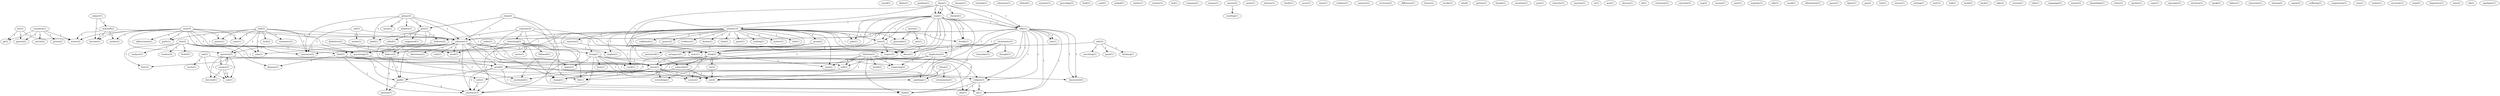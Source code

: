 digraph G {
  sound [ label="sound(1)" ];
  define [ label="define(1)" ];
  problem [ label="problem(1)" ];
  btw [ label="btw(2)" ];
  analysis [ label="analysis(1)" ];
  student [ label="student(2)" ];
  belief [ label="belief(1)" ];
  faith [ label="faith(5)" ];
  proof [ label="proof(5)" ];
  absense [ label="absense(1)" ];
  psychology [ label="psychology(3)" ];
  forte [ label="forte(1)" ];
  claim [ label="claim(2)" ];
  post [ label="post(5)" ];
  atheism [ label="atheism(13)" ];
  alt [ label="alt(1)" ];
  mentioned [ label="mentioned(1)" ];
  show [ label="show(1)" ];
  read [ label="read(1)" ];
  offer [ label="offer(1)" ];
  checked [ label="checked(1)" ];
  offer [ label="offer(1)" ];
  read [ label="read(1)" ];
  think [ label="think(2)" ];
  bumper [ label="bumper(1)" ];
  reminds [ label="reminds(1)" ];
  substance [ label="substance(1)" ];
  someone [ label="someone(3)" ];
  something [ label="something(5)" ];
  believes [ label="believes(2)" ];
  respect [ label="respect(1)" ];
  change [ label="change(1)" ];
  doesn [ label="doesn(1)" ];
  life [ label="life(1)" ];
  defend [ label="defend(1)" ];
  moment [ label="moment(1)" ];
  psycology [ label="psycology(2)" ];
  fault [ label="fault(1)" ];
  mandock [ label="mandock(1)" ];
  article [ label="article(2)" ];
  prism [ label="prism(2)" ];
  gt [ label="gt(2)" ];
  gatech [ label="gatech(2)" ];
  writes [ label="writes(2)" ];
  muir [ label="muir(3)" ];
  abbreviation [ label="abbreviation(1)" ];
  candor [ label="candor(1)" ];
  question [ label="question(5)" ];
  poster [ label="poster(1)" ];
  garlic [ label="garlic(1)" ];
  asks [ label="asks(1)" ];
  become [ label="become(1)" ];
  nonsense [ label="nonsense(3)" ];
  toast [ label="toast(1)" ];
  card [ label="card(1)" ];
  picked [ label="picked(1)" ];
  smiley [ label="smiley(1)" ];
  country [ label="country(1)" ];
  fail [ label="fail(1)" ];
  disbelieve [ label="disbelieve(2)" ];
  believe [ label="believe(3)" ];
  need [ label="need(1)" ];
  response [ label="response(1)" ];
  annoys [ label="annoys(1)" ];
  nature [ label="nature(2)" ];
  wording [ label="wording(1)" ];
  subject [ label="subject(1)" ];
  maxwell [ label="maxwell(2)" ];
  exists [ label="exists(1)" ];
  witness [ label="witness(1)" ];
  clarify [ label="clarify(1)" ];
  implies [ label="implies(1)" ];
  followed [ label="followed(1)" ];
  being [ label="being(1)" ];
  existence [ label="existence(3)" ];
  call [ label="call(3)" ];
  seeker [ label="seeker(1)" ];
  occur [ label="occur(1)" ];
  atheist [ label="atheist(12)" ];
  poke [ label="poke(1)" ];
  time [ label="time(3)" ];
  decide [ label="decide(1)" ];
  see [ label="see(4)" ];
  news [ label="news(1)" ];
  confirms [ label="confirms(1)" ];
  convince [ label="convince(1)" ];
  mix [ label="mix(1)" ];
  religion [ label="religion(5)" ];
  discovered [ label="discovered(1)" ];
  everyone [ label="everyone(2)" ];
  evidence [ label="evidence(1)" ];
  beanie [ label="beanie(1)" ];
  lack [ label="lack(2)" ];
  point [ label="point(1)" ];
  nothing [ label="nothing(1)" ];
  group [ label="group(2)" ];
  motive [ label="motive(1)" ];
  club [ label="club(1)" ];
  cubbyhole [ label="cubbyhole(1)" ];
  subscribe [ label="subscribe(2)" ];
  amatuer [ label="amatuer(1)" ];
  persuade [ label="persuade(1)" ];
  view [ label="view(2)" ];
  prayer [ label="prayer(2)" ];
  crack [ label="crack(1)" ];
  difference [ label="difference(1)" ];
  luxury [ label="luxury(1)" ];
  revoke [ label="revoke(1)" ];
  please [ label="please(3)" ];
  address [ label="address(1)" ];
  mean [ label="mean(1)" ];
  know [ label="know(5)" ];
  hand [ label="hand(1)" ];
  edu [ label="edu(6)" ];
  portion [ label="portion(1)" ];
  breaks [ label="breaks(1)" ];
  assertion [ label="assertion(1)" ];
  bob [ label="bob(5)" ];
  luck [ label="luck(2)" ];
  roommate [ label="roommate(1)" ];
  answer [ label="answer(2)" ];
  directed [ label="directed(1)" ];
  saw [ label="saw(1)" ];
  suggested [ label="suggested(1)" ];
  called [ label="called(1)" ];
  part [ label="part(1)" ];
  minority [ label="minority(1)" ];
  beat [ label="beat(1)" ];
  ignore [ label="ignore(1)" ];
  self [ label="self(2)" ];
  anything [ label="anything(1)" ];
  course [ label="course(2)" ];
  respecting [ label="respecting(2)" ];
  reaction [ label="reaction(1)" ];
  re [ label="re(1)" ];
  won [ label="won(1)" ];
  discuss [ label="discuss(1)" ];
  haven [ label="haven(2)" ];
  met [ label="met(1)" ];
  ok [ label="ok(1)" ];
  statement [ label="statement(1)" ];
  show [ label="show(1)" ];
  catechist [ label="catechist(1)" ];
  uug [ label="uug(2)" ];
  reason [ label="reason(1)" ];
  exist [ label="exist(1)" ];
  majority [ label="majority(1)" ];
  silly [ label="silly(1)" ];
  recall [ label="recall(1)" ];
  information [ label="information(1)" ];
  guess [ label="guess(1)" ];
  figure [ label="figure(1)" ];
  gas [ label="gas(2)" ];
  god [ label="god(6)" ];
  sort [ label="sort(2)" ];
  rule [ label="rule(1)" ];
  arrogance [ label="arrogance(1)" ];
  permitted [ label="permitted(1)" ];
  excuse [ label="excuse(1)" ];
  writing [ label="writing(1)" ];
  aberration [ label="aberration(1)" ];
  ends [ label="ends(1)" ];
  state [ label="state(1)" ];
  kind [ label="kind(2)" ];
  answer [ label="answer(1)" ];
  order [ label="order(2)" ];
  inews [ label="inews(1)" ];
  christian [ label="christian(1)" ];
  idea [ label="idea(1)" ];
  world [ label="world(2)" ];
  start [ label="start(1)" ];
  told [ label="told(1)" ];
  side [ label="side(2)" ];
  watchdog [ label="watchdog(1)" ];
  posit [ label="posit(1)" ];
  thinking [ label="thinking(1)" ];
  everything [ label="everything(1)" ];
  try [ label="try(3)" ];
  christianity [ label="christianity(3)" ];
  implication [ label="implication(3)" ];
  thought [ label="thought(1)" ];
  remember [ label="remember(1)" ];
  word [ label="word(2)" ];
  ask [ label="ask(2)" ];
  waste [ label="waste(1)" ];
  back [ label="back(1)" ];
  thing [ label="thing(2)" ];
  victimization [ label="victimization(1)" ];
  position [ label="position(1)" ];
  take [ label="take(2)" ];
  version [ label="version(1)" ];
  tells [ label="tells(1)" ];
  organpipe [ label="organpipe(2)" ];
  muirm [ label="muirm(2)" ];
  guess [ label="guess(1)" ];
  knowledge [ label="knowledge(1)" ];
  christ [ label="christ(1)" ];
  garden [ label="garden(1)" ];
  came [ label="came(1)" ];
  lee [ label="lee(2)" ];
  speculate [ label="speculate(1)" ];
  situation [ label="situation(1)" ];
  speak [ label="speak(1)" ];
  fallacy [ label="fallacy(1)" ];
  university [ label="university(1)" ];
  back [ label="back(1)" ];
  arizona [ label="arizona(2)" ];
  argon [ label="argon(2)" ];
  suffering [ label="suffering(1)" ];
  supposition [ label="supposition(1)" ];
  care [ label="care(1)" ];
  realize [ label="realize(1)" ];
  reconcile [ label="reconcile(1)" ];
  mind [ label="mind(1)" ];
  linguistics [ label="linguistics(1)" ];
  note [ label="note(2)" ];
  clh [ label="clh(1)" ];
  apologize [ label="apologize(1)" ];
  btw -> analysis [ label="1" ];
  btw -> student [ label="1" ];
  btw -> belief [ label="1" ];
  btw -> faith [ label="1" ];
  btw -> proof [ label="1" ];
  btw -> absense [ label="1" ];
  btw -> psychology [ label="1" ];
  btw -> forte [ label="1" ];
  claim -> post [ label="1" ];
  claim -> atheism [ label="1" ];
  claim -> alt [ label="1" ];
  claim -> mentioned [ label="1" ];
  show -> read [ label="1" ];
  show -> offer [ label="1" ];
  show -> checked [ label="1" ];
  show -> offer [ label="1" ];
  show -> read [ label="1" ];
  show -> think [ label="1" ];
  someone -> something [ label="1" ];
  someone -> believes [ label="1" ];
  someone -> respect [ label="1" ];
  someone -> change [ label="1" ];
  someone -> doesn [ label="1" ];
  someone -> life [ label="1" ];
  mandock -> article [ label="1" ];
  mandock -> prism [ label="1" ];
  mandock -> gt [ label="1" ];
  mandock -> gatech [ label="1" ];
  mandock -> writes [ label="1" ];
  muir -> abbreviation [ label="1" ];
  muir -> candor [ label="1" ];
  muir -> atheism [ label="2" ];
  muir -> question [ label="1" ];
  muir -> poster [ label="1" ];
  muir -> garlic [ label="1" ];
  muir -> asks [ label="1" ];
  muir -> psychology [ label="1" ];
  muir -> become [ label="1" ];
  muir -> nonsense [ label="1" ];
  muir -> toast [ label="1" ];
  muir -> writes [ label="1" ];
  disbelieve -> believe [ label="1" ];
  disbelieve -> need [ label="1" ];
  nature -> wording [ label="1" ];
  subject -> maxwell [ label="1" ];
  subject -> become [ label="1" ];
  something -> implies [ label="1" ];
  something -> followed [ label="2" ];
  something -> being [ label="1" ];
  something -> faith [ label="2" ];
  something -> change [ label="1" ];
  something -> existence [ label="1" ];
  something -> life [ label="1" ];
  call -> atheism [ label="1" ];
  call -> seeker [ label="1" ];
  call -> nonsense [ label="1" ];
  read -> offer [ label="1" ];
  read -> atheist [ label="1" ];
  read -> poke [ label="1" ];
  read -> offer [ label="1" ];
  read -> time [ label="1" ];
  read -> think [ label="1" ];
  read -> respect [ label="1" ];
  read -> decide [ label="1" ];
  read -> doesn [ label="1" ];
  read -> see [ label="1" ];
  maxwell -> candor [ label="1" ];
  maxwell -> atheism [ label="1" ];
  maxwell -> become [ label="1" ];
  maxwell -> writes [ label="1" ];
  offer -> mix [ label="1" ];
  offer -> atheism [ label="1" ];
  offer -> think [ label="1" ];
  offer -> proof [ label="1" ];
  offer -> religion [ label="1" ];
  offer -> alt [ label="1" ];
  offer -> discovered [ label="1" ];
  atheist -> evidence [ label="1" ];
  atheist -> beanie [ label="1" ];
  atheist -> implies [ label="1" ];
  atheist -> lack [ label="1" ];
  atheist -> point [ label="1" ];
  atheist -> poke [ label="1" ];
  atheist -> being [ label="1" ];
  atheist -> nothing [ label="1" ];
  atheist -> group [ label="1" ];
  atheist -> atheism [ label="1" ];
  atheist -> time [ label="1" ];
  atheist -> think [ label="1" ];
  atheist -> motive [ label="3" ];
  atheist -> club [ label="1" ];
  atheist -> cubbyhole [ label="1" ];
  atheist -> subscribe [ label="1" ];
  atheist -> respect [ label="1" ];
  atheist -> amatuer [ label="3" ];
  atheist -> believe [ label="1" ];
  atheist -> persuade [ label="1" ];
  atheist -> view [ label="1" ];
  atheist -> psychology [ label="3" ];
  atheist -> decide [ label="1" ];
  atheist -> prayer [ label="1" ];
  atheist -> existence [ label="1" ];
  atheist -> crack [ label="3" ];
  atheist -> doesn [ label="1" ];
  please -> post [ label="1" ];
  please -> address [ label="1" ];
  please -> atheism [ label="1" ];
  please -> mean [ label="1" ];
  please -> know [ label="1" ];
  please -> hand [ label="1" ];
  please -> nonsense [ label="1" ];
  bob -> atheism [ label="1" ];
  bob -> question [ label="2" ];
  bob -> poster [ label="1" ];
  bob -> garlic [ label="1" ];
  bob -> asks [ label="1" ];
  bob -> psychology [ label="1" ];
  bob -> nonsense [ label="1" ];
  bob -> toast [ label="1" ];
  bob -> luck [ label="1" ];
  bob -> roommate [ label="1" ];
  answer -> question [ label="1" ];
  answer -> directed [ label="1" ];
  answer -> saw [ label="1" ];
  post -> believes [ label="1" ];
  post -> suggested [ label="1" ];
  post -> hand [ label="1" ];
  post -> called [ label="1" ];
  post -> mentioned [ label="1" ];
  believes -> faith [ label="1" ];
  being -> beat [ label="1" ];
  being -> ignore [ label="1" ];
  being -> self [ label="1" ];
  being -> know [ label="1" ];
  being -> anything [ label="1" ];
  being -> course [ label="1" ];
  being -> existence [ label="1" ];
  being -> respecting [ label="1" ];
  haven -> persuade [ label="1" ];
  haven -> met [ label="1" ];
  offer -> mix [ label="1" ];
  offer -> atheism [ label="1" ];
  offer -> think [ label="1" ];
  offer -> proof [ label="1" ];
  offer -> religion [ label="1" ];
  offer -> alt [ label="1" ];
  offer -> discovered [ label="1" ];
  show -> read [ label="1" ];
  show -> think [ label="1" ];
  read -> time [ label="1" ];
  read -> think [ label="1" ];
  read -> respect [ label="1" ];
  read -> decide [ label="1" ];
  read -> doesn [ label="1" ];
  read -> see [ label="1" ];
  faith -> proof [ label="2" ];
  faith -> absense [ label="1" ];
  faith -> god [ label="1" ];
  faith -> sort [ label="1" ];
  faith -> existence [ label="1" ];
  faith -> see [ label="1" ];
  group -> arrogance [ label="1" ];
  group -> permitted [ label="1" ];
  atheism -> question [ label="1" ];
  atheism -> aberration [ label="1" ];
  atheism -> proof [ label="1" ];
  atheism -> ignore [ label="1" ];
  atheism -> asks [ label="1" ];
  atheism -> believe [ label="2" ];
  atheism -> god [ label="1" ];
  atheism -> ends [ label="1" ];
  atheism -> state [ label="1" ];
  atheism -> nonsense [ label="1" ];
  atheism -> existence [ label="1" ];
  atheism -> see [ label="1" ];
  atheism -> kind [ label="1" ];
  atheism -> need [ label="1" ];
  question -> directed [ label="1" ];
  question -> answer [ label="1" ];
  question -> saw [ label="1" ];
  question -> know [ label="1" ];
  order -> inews [ label="1" ];
  order -> need [ label="1" ];
  christian -> subscribe [ label="1" ];
  christian -> self [ label="1" ];
  christian -> view [ label="1" ];
  christian -> religion [ label="2" ];
  christian -> idea [ label="1" ];
  christian -> respecting [ label="1" ];
  christian -> world [ label="1" ];
  christian -> see [ label="1" ];
  christian -> kind [ label="1" ];
  time -> think [ label="1" ];
  time -> respect [ label="1" ];
  time -> know [ label="1" ];
  time -> doesn [ label="1" ];
  side -> watchdog [ label="1" ];
  side -> state [ label="1" ];
  side -> posit [ label="1" ];
  side -> thinking [ label="1" ];
  think -> view [ label="1" ];
  think -> know [ label="2" ];
  think -> everything [ label="1" ];
  think -> change [ label="1" ];
  think -> try [ label="1" ];
  think -> life [ label="1" ];
  christianity -> implication [ label="1" ];
  christianity -> thought [ label="1" ];
  christianity -> know [ label="1" ];
  christianity -> anything [ label="1" ];
  christianity -> remember [ label="1" ];
  proof -> god [ label="2" ];
  proof -> religion [ label="1" ];
  proof -> existence [ label="2" ];
  proof -> alt [ label="1" ];
  proof -> discovered [ label="1" ];
  implication -> self [ label="1" ];
  implication -> know [ label="1" ];
  implication -> anything [ label="1" ];
  implication -> course [ label="1" ];
  implication -> respecting [ label="1" ];
  implication -> kind [ label="1" ];
  answer -> saw [ label="1" ];
  ask -> waste [ label="1" ];
  ask -> saw [ label="1" ];
  ask -> know [ label="1" ];
  thing -> victimization [ label="1" ];
  thing -> see [ label="1" ];
  subscribe -> see [ label="1" ];
  subscribe -> mentioned [ label="1" ];
  amatuer -> psychology [ label="1" ];
  amatuer -> crack [ label="1" ];
  believe -> god [ label="2" ];
  believe -> position [ label="2" ];
  god -> position [ label="2" ];
  god -> existence [ label="2" ];
  self -> course [ label="1" ];
  psychology -> forte [ label="1" ];
  psychology -> crack [ label="1" ];
  know -> anything [ label="1" ];
  know -> everything [ label="1" ];
  know -> change [ label="1" ];
  know -> course [ label="1" ];
  know -> sort [ label="1" ];
  know -> see [ label="1" ];
  know -> life [ label="1" ];
  religion -> idea [ label="1" ];
  religion -> alt [ label="3" ];
  religion -> kind [ label="1" ];
  lee -> gt [ label="1" ];
  lee -> gatech [ label="1" ];
  lee -> writes [ label="1" ];
  sort -> existence [ label="1" ];
  try -> see [ label="1" ];
}
